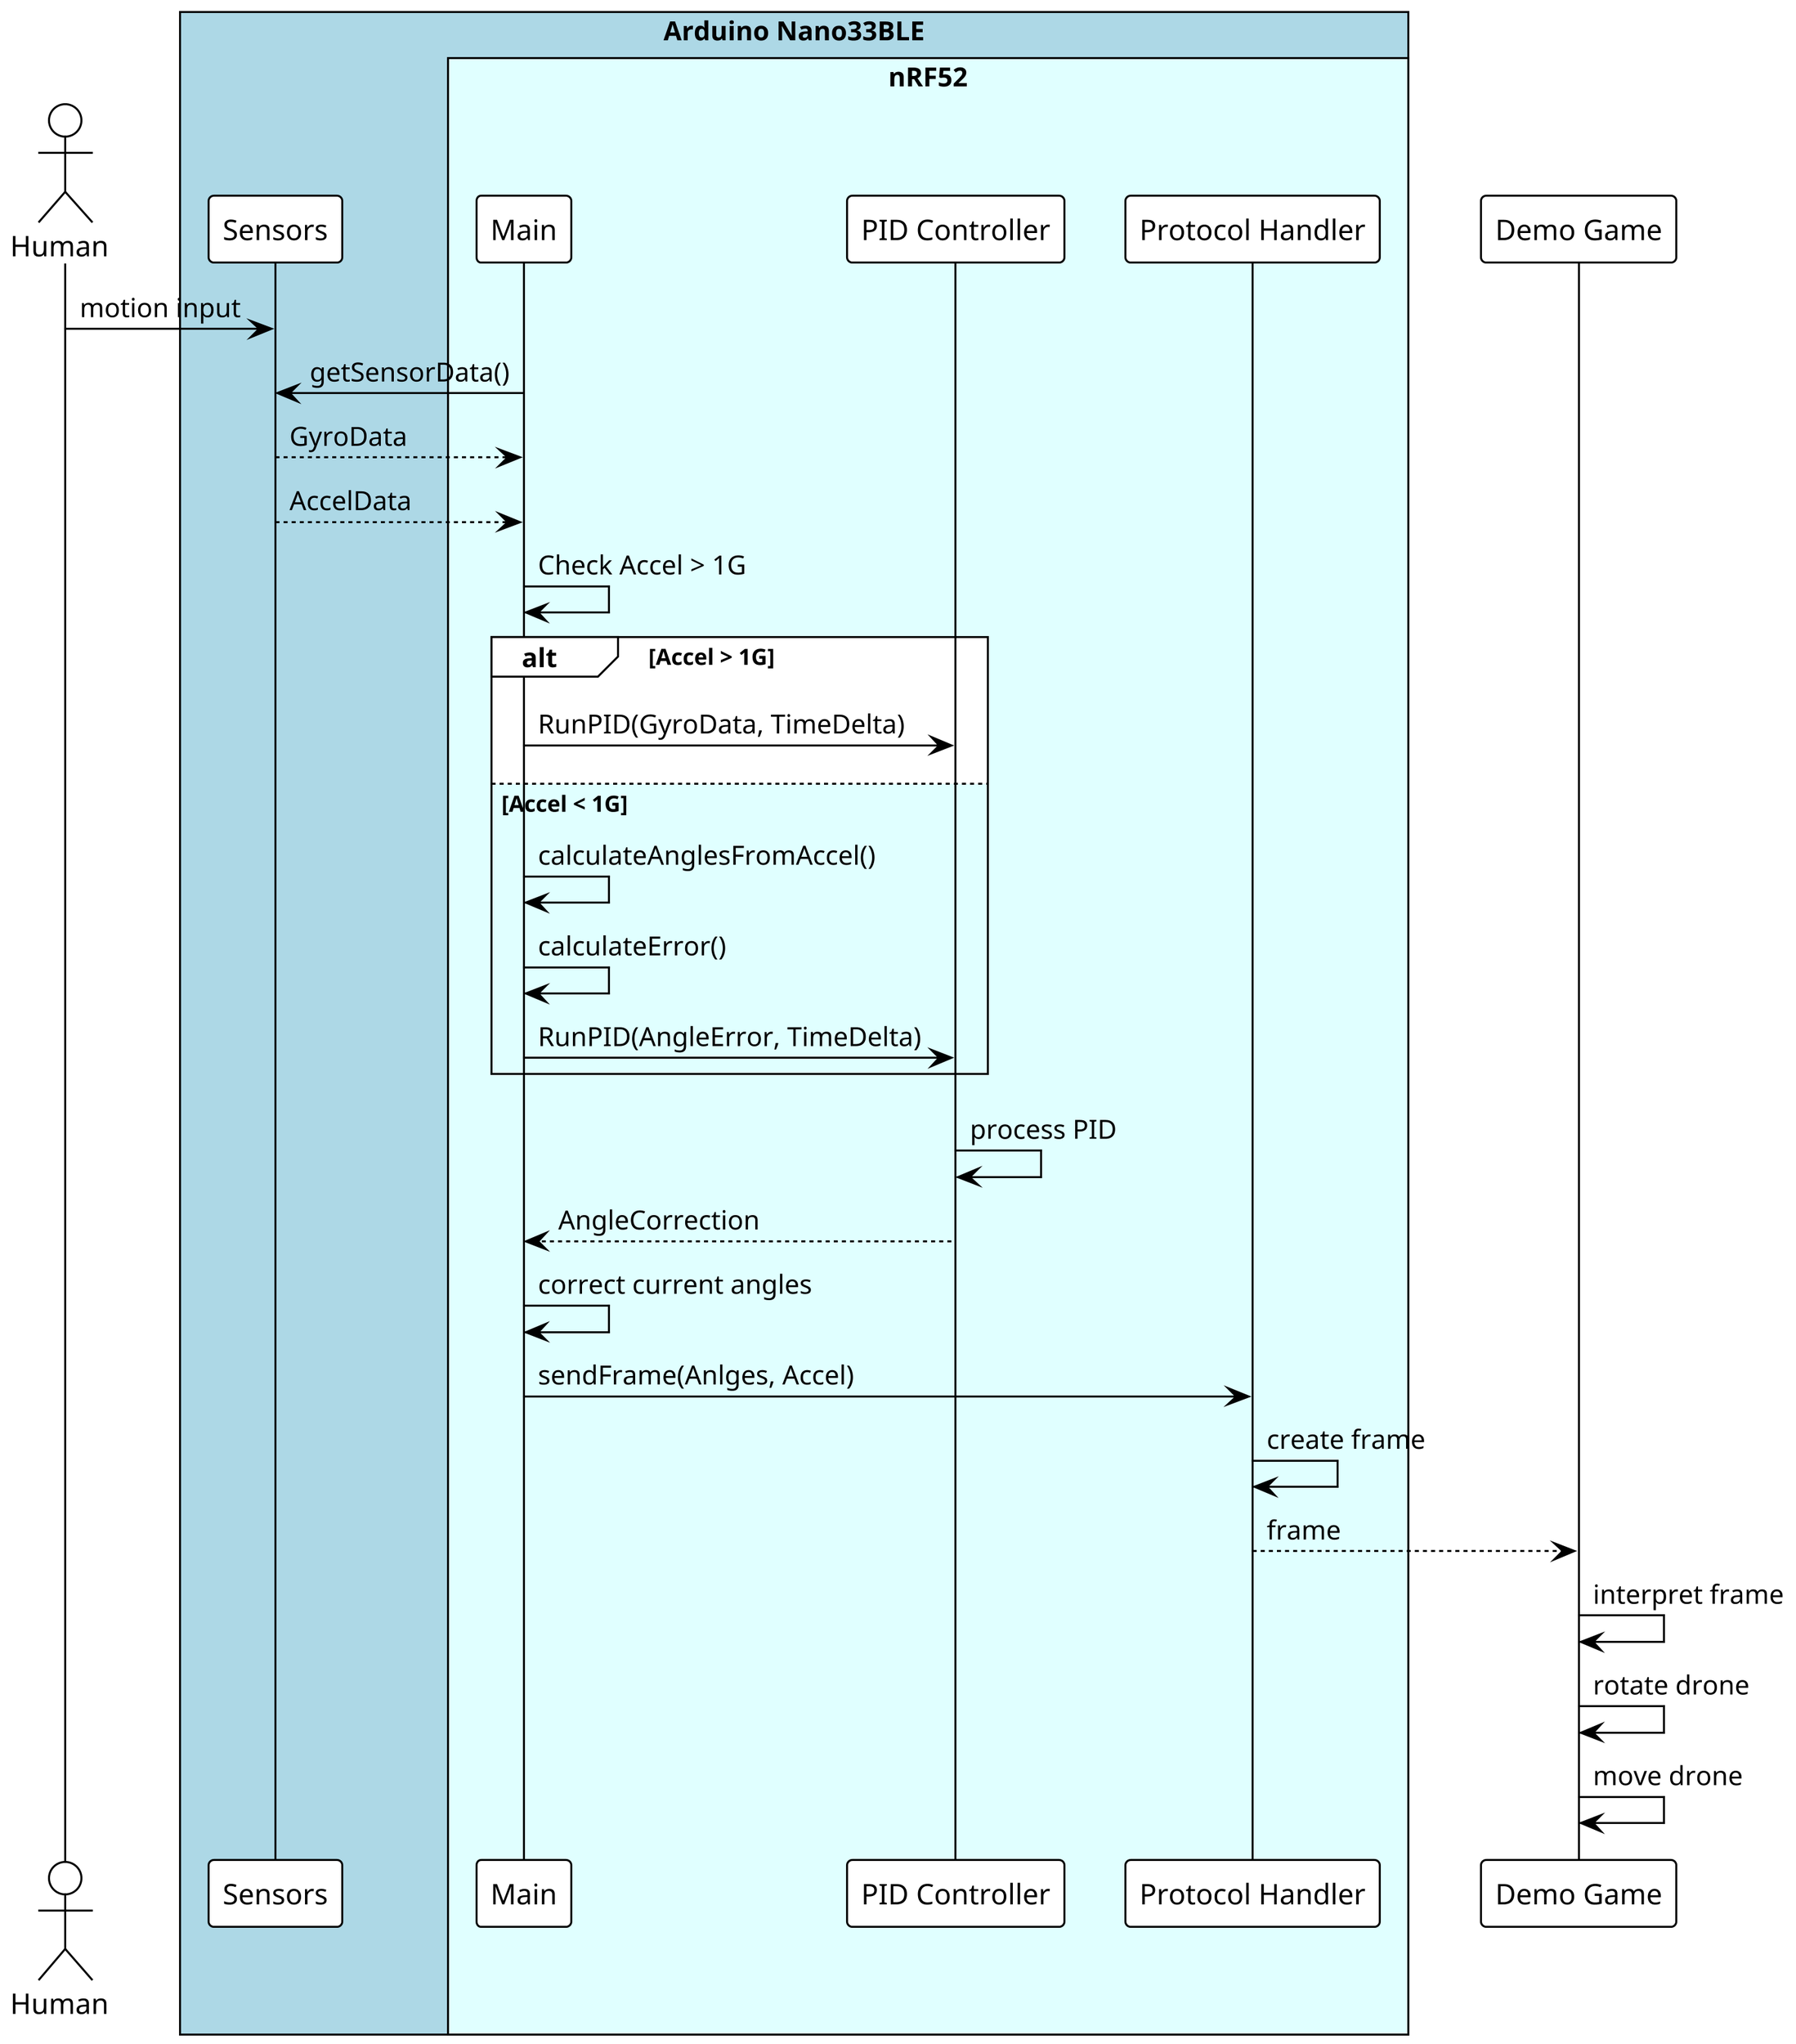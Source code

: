 @startuml

!theme plain
skinparam dpi 300

!pragma teoz true
actor       "Human"             as client
box         "Arduino Nano33BLE" #LightBlue
participant "Sensors"           as sensors
box         "nRF52"             #LightCyan
participant "Main"              as main
participant "PID Controller"    as pid
participant "Protocol Handler"  as protocol
end box
end box
participant "Demo Game"         as game

client    ->    sensors:    motion input
main      ->    sensors:    getSensorData()
sensors   -->   main:       GyroData
sensors   -->   main:       AccelData
main      ->    main:       Check Accel > 1G
'=============================================
alt Accel > 1G  
main      ->    pid:        RunPID(GyroData, TimeDelta)  
'--------------------------------------------
else Accel < 1G
main      ->    main:       calculateAnglesFromAccel()
main      ->    main:       calculateError()
main      ->    pid:        RunPID(AngleError, TimeDelta)  
end
'============================================
pid       ->    pid:        process PID
pid       -->   main:       AngleCorrection
main      ->    main:       correct current angles
main      ->    protocol:   sendFrame(Anlges, Accel)
protocol  ->    protocol:   create frame
protocol  -->   game:       frame
game      ->    game:       interpret frame
game      ->    game:       rotate drone
game      ->    game:       move drone

@enduml